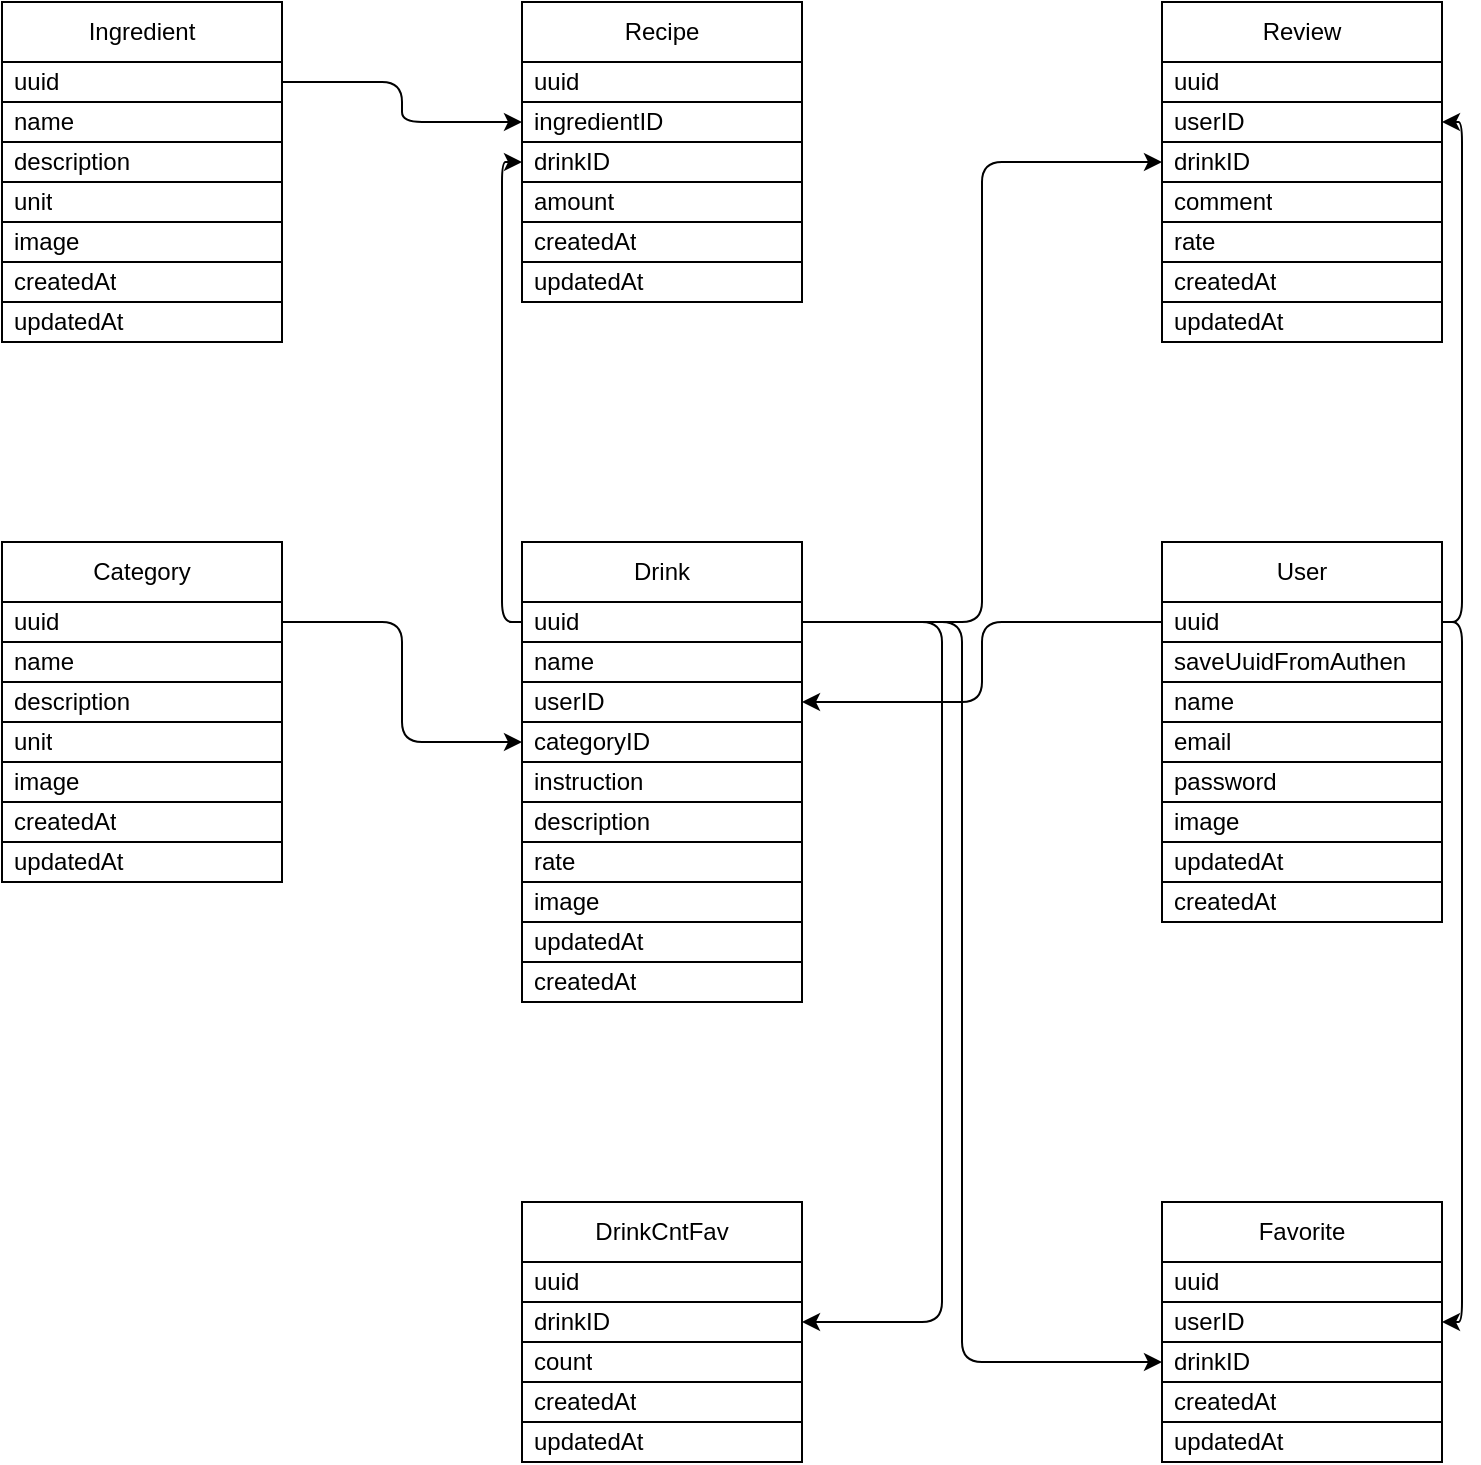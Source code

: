 <mxfile>
    <diagram id="vAQX0m88fko4GXSqTazQ" name="Page-1">
        <mxGraphModel dx="1063" dy="804" grid="1" gridSize="10" guides="1" tooltips="1" connect="1" arrows="1" fold="1" page="1" pageScale="1" pageWidth="850" pageHeight="1100" math="0" shadow="0">
            <root>
                <mxCell id="0"/>
                <mxCell id="1" parent="0"/>
                <mxCell id="6" value="Drink" style="swimlane;fontStyle=0;childLayout=stackLayout;horizontal=1;startSize=30;horizontalStack=0;resizeParent=1;resizeParentMax=0;resizeLast=0;collapsible=1;marginBottom=0;whiteSpace=wrap;html=1;strokeColor=light-dark(#000000,#12FFCF);" parent="1" vertex="1">
                    <mxGeometry x="440" y="310" width="140" height="230" as="geometry"/>
                </mxCell>
                <mxCell id="7" value="uuid" style="text;strokeColor=light-dark(#000000,#12FFCF);fillColor=none;align=left;verticalAlign=middle;spacingLeft=4;spacingRight=4;overflow=hidden;points=[[0,0.5],[1,0.5]];portConstraint=eastwest;rotatable=0;whiteSpace=wrap;html=1;" parent="6" vertex="1">
                    <mxGeometry y="30" width="140" height="20" as="geometry"/>
                </mxCell>
                <mxCell id="14" value="name" style="text;strokeColor=light-dark(#000000,#12FFCF);fillColor=none;align=left;verticalAlign=middle;spacingLeft=4;spacingRight=4;overflow=hidden;points=[[0,0.5],[1,0.5]];portConstraint=eastwest;rotatable=0;whiteSpace=wrap;html=1;" parent="6" vertex="1">
                    <mxGeometry y="50" width="140" height="20" as="geometry"/>
                </mxCell>
                <mxCell id="15" value="userID" style="text;strokeColor=light-dark(#000000,#12FFCF);fillColor=none;align=left;verticalAlign=middle;spacingLeft=4;spacingRight=4;overflow=hidden;points=[[0,0.5],[1,0.5]];portConstraint=eastwest;rotatable=0;whiteSpace=wrap;html=1;" parent="6" vertex="1">
                    <mxGeometry y="70" width="140" height="20" as="geometry"/>
                </mxCell>
                <mxCell id="16" value="categoryID" style="text;strokeColor=light-dark(#000000,#12FFCF);fillColor=none;align=left;verticalAlign=middle;spacingLeft=4;spacingRight=4;overflow=hidden;points=[[0,0.5],[1,0.5]];portConstraint=eastwest;rotatable=0;whiteSpace=wrap;html=1;" parent="6" vertex="1">
                    <mxGeometry y="90" width="140" height="20" as="geometry"/>
                </mxCell>
                <mxCell id="18" value="instruction" style="text;strokeColor=light-dark(#000000,#12FFCF);fillColor=none;align=left;verticalAlign=middle;spacingLeft=4;spacingRight=4;overflow=hidden;points=[[0,0.5],[1,0.5]];portConstraint=eastwest;rotatable=0;whiteSpace=wrap;html=1;" parent="6" vertex="1">
                    <mxGeometry y="110" width="140" height="20" as="geometry"/>
                </mxCell>
                <mxCell id="17" value="description" style="text;strokeColor=light-dark(#000000,#12FFCF);fillColor=none;align=left;verticalAlign=middle;spacingLeft=4;spacingRight=4;overflow=hidden;points=[[0,0.5],[1,0.5]];portConstraint=eastwest;rotatable=0;whiteSpace=wrap;html=1;" parent="6" vertex="1">
                    <mxGeometry y="130" width="140" height="20" as="geometry"/>
                </mxCell>
                <mxCell id="19" value="rate" style="text;strokeColor=light-dark(#000000,#12FFCF);fillColor=none;align=left;verticalAlign=middle;spacingLeft=4;spacingRight=4;overflow=hidden;points=[[0,0.5],[1,0.5]];portConstraint=eastwest;rotatable=0;whiteSpace=wrap;html=1;" parent="6" vertex="1">
                    <mxGeometry y="150" width="140" height="20" as="geometry"/>
                </mxCell>
                <mxCell id="51" value="image" style="text;strokeColor=light-dark(#000000,#12FFCF);fillColor=none;align=left;verticalAlign=middle;spacingLeft=4;spacingRight=4;overflow=hidden;points=[[0,0.5],[1,0.5]];portConstraint=eastwest;rotatable=0;whiteSpace=wrap;html=1;" parent="6" vertex="1">
                    <mxGeometry y="170" width="140" height="20" as="geometry"/>
                </mxCell>
                <mxCell id="23" value="updatedAt" style="text;strokeColor=light-dark(#000000,#12FFCF);fillColor=none;align=left;verticalAlign=middle;spacingLeft=4;spacingRight=4;overflow=hidden;points=[[0,0.5],[1,0.5]];portConstraint=eastwest;rotatable=0;whiteSpace=wrap;html=1;" parent="6" vertex="1">
                    <mxGeometry y="190" width="140" height="20" as="geometry"/>
                </mxCell>
                <mxCell id="20" value="createdAt" style="text;strokeColor=light-dark(#000000,#12FFCF);fillColor=none;align=left;verticalAlign=middle;spacingLeft=4;spacingRight=4;overflow=hidden;points=[[0,0.5],[1,0.5]];portConstraint=eastwest;rotatable=0;whiteSpace=wrap;html=1;" parent="6" vertex="1">
                    <mxGeometry y="210" width="140" height="20" as="geometry"/>
                </mxCell>
                <mxCell id="24" value="Recipe" style="swimlane;fontStyle=0;childLayout=stackLayout;horizontal=1;startSize=30;horizontalStack=0;resizeParent=1;resizeParentMax=0;resizeLast=0;collapsible=1;marginBottom=0;whiteSpace=wrap;html=1;strokeColor=light-dark(#000000,#A9FFB0);" parent="1" vertex="1">
                    <mxGeometry x="440" y="40" width="140" height="150" as="geometry"/>
                </mxCell>
                <mxCell id="25" value="uuid" style="text;strokeColor=light-dark(#000000,#A9FFB0);fillColor=none;align=left;verticalAlign=middle;spacingLeft=4;spacingRight=4;overflow=hidden;points=[[0,0.5],[1,0.5]];portConstraint=eastwest;rotatable=0;whiteSpace=wrap;html=1;" parent="24" vertex="1">
                    <mxGeometry y="30" width="140" height="20" as="geometry"/>
                </mxCell>
                <mxCell id="28" value="ingredientID" style="text;strokeColor=light-dark(#000000,#A9FFB0);fillColor=none;align=left;verticalAlign=middle;spacingLeft=4;spacingRight=4;overflow=hidden;points=[[0,0.5],[1,0.5]];portConstraint=eastwest;rotatable=0;whiteSpace=wrap;html=1;" parent="24" vertex="1">
                    <mxGeometry y="50" width="140" height="20" as="geometry"/>
                </mxCell>
                <mxCell id="27" value="drinkID" style="text;strokeColor=light-dark(#000000,#A9FFB0);fillColor=none;align=left;verticalAlign=middle;spacingLeft=4;spacingRight=4;overflow=hidden;points=[[0,0.5],[1,0.5]];portConstraint=eastwest;rotatable=0;whiteSpace=wrap;html=1;" parent="24" vertex="1">
                    <mxGeometry y="70" width="140" height="20" as="geometry"/>
                </mxCell>
                <mxCell id="31" value="amount" style="text;strokeColor=light-dark(#000000,#A9FFB0);fillColor=none;align=left;verticalAlign=middle;spacingLeft=4;spacingRight=4;overflow=hidden;points=[[0,0.5],[1,0.5]];portConstraint=eastwest;rotatable=0;whiteSpace=wrap;html=1;" parent="24" vertex="1">
                    <mxGeometry y="90" width="140" height="20" as="geometry"/>
                </mxCell>
                <mxCell id="32" value="createdAt" style="text;strokeColor=light-dark(#000000,#A9FFB0);fillColor=none;align=left;verticalAlign=middle;spacingLeft=4;spacingRight=4;overflow=hidden;points=[[0,0.5],[1,0.5]];portConstraint=eastwest;rotatable=0;whiteSpace=wrap;html=1;" parent="24" vertex="1">
                    <mxGeometry y="110" width="140" height="20" as="geometry"/>
                </mxCell>
                <mxCell id="33" value="updatedAt" style="text;strokeColor=light-dark(#000000,#A9FFB0);fillColor=none;align=left;verticalAlign=middle;spacingLeft=4;spacingRight=4;overflow=hidden;points=[[0,0.5],[1,0.5]];portConstraint=eastwest;rotatable=0;whiteSpace=wrap;html=1;" parent="24" vertex="1">
                    <mxGeometry y="130" width="140" height="20" as="geometry"/>
                </mxCell>
                <mxCell id="41" value="Ingredient" style="swimlane;fontStyle=0;childLayout=stackLayout;horizontal=1;startSize=30;horizontalStack=0;resizeParent=1;resizeParentMax=0;resizeLast=0;collapsible=1;marginBottom=0;whiteSpace=wrap;html=1;strokeColor=light-dark(#000000,#0AC1FF);" parent="1" vertex="1">
                    <mxGeometry x="180" y="40" width="140" height="170" as="geometry"/>
                </mxCell>
                <mxCell id="42" value="uuid" style="text;strokeColor=light-dark(#000000,#0AC1FF);fillColor=none;align=left;verticalAlign=middle;spacingLeft=4;spacingRight=4;overflow=hidden;points=[[0,0.5],[1,0.5]];portConstraint=eastwest;rotatable=0;whiteSpace=wrap;html=1;" parent="41" vertex="1">
                    <mxGeometry y="30" width="140" height="20" as="geometry"/>
                </mxCell>
                <mxCell id="43" value="name" style="text;strokeColor=light-dark(#000000,#0AC1FF);fillColor=none;align=left;verticalAlign=middle;spacingLeft=4;spacingRight=4;overflow=hidden;points=[[0,0.5],[1,0.5]];portConstraint=eastwest;rotatable=0;whiteSpace=wrap;html=1;" parent="41" vertex="1">
                    <mxGeometry y="50" width="140" height="20" as="geometry"/>
                </mxCell>
                <mxCell id="47" value="description" style="text;strokeColor=light-dark(#000000,#0AC1FF);fillColor=none;align=left;verticalAlign=middle;spacingLeft=4;spacingRight=4;overflow=hidden;points=[[0,0.5],[1,0.5]];portConstraint=eastwest;rotatable=0;whiteSpace=wrap;html=1;" parent="41" vertex="1">
                    <mxGeometry y="70" width="140" height="20" as="geometry"/>
                </mxCell>
                <mxCell id="48" value="unit" style="text;strokeColor=light-dark(#000000,#0AC1FF);fillColor=none;align=left;verticalAlign=middle;spacingLeft=4;spacingRight=4;overflow=hidden;points=[[0,0.5],[1,0.5]];portConstraint=eastwest;rotatable=0;whiteSpace=wrap;html=1;" parent="41" vertex="1">
                    <mxGeometry y="90" width="140" height="20" as="geometry"/>
                </mxCell>
                <mxCell id="52" value="image" style="text;strokeColor=light-dark(#000000,#0AC1FF);fillColor=none;align=left;verticalAlign=middle;spacingLeft=4;spacingRight=4;overflow=hidden;points=[[0,0.5],[1,0.5]];portConstraint=eastwest;rotatable=0;whiteSpace=wrap;html=1;" parent="41" vertex="1">
                    <mxGeometry y="110" width="140" height="20" as="geometry"/>
                </mxCell>
                <mxCell id="49" value="createdAt" style="text;strokeColor=light-dark(#000000,#0AC1FF);fillColor=none;align=left;verticalAlign=middle;spacingLeft=4;spacingRight=4;overflow=hidden;points=[[0,0.5],[1,0.5]];portConstraint=eastwest;rotatable=0;whiteSpace=wrap;html=1;" parent="41" vertex="1">
                    <mxGeometry y="130" width="140" height="20" as="geometry"/>
                </mxCell>
                <mxCell id="50" value="updatedAt" style="text;strokeColor=light-dark(#000000,#0AC1FF);fillColor=none;align=left;verticalAlign=middle;spacingLeft=4;spacingRight=4;overflow=hidden;points=[[0,0.5],[1,0.5]];portConstraint=eastwest;rotatable=0;whiteSpace=wrap;html=1;" parent="41" vertex="1">
                    <mxGeometry y="150" width="140" height="20" as="geometry"/>
                </mxCell>
                <mxCell id="53" value="User" style="swimlane;fontStyle=0;childLayout=stackLayout;horizontal=1;startSize=30;horizontalStack=0;resizeParent=1;resizeParentMax=0;resizeLast=0;collapsible=1;marginBottom=0;whiteSpace=wrap;html=1;strokeColor=light-dark(#000000,#FF9797);" parent="1" vertex="1">
                    <mxGeometry x="760" y="310" width="140" height="190" as="geometry"/>
                </mxCell>
                <mxCell id="54" value="uuid" style="text;strokeColor=light-dark(#000000,#FF9797);fillColor=none;align=left;verticalAlign=middle;spacingLeft=4;spacingRight=4;overflow=hidden;points=[[0,0.5],[1,0.5]];portConstraint=eastwest;rotatable=0;whiteSpace=wrap;html=1;" parent="53" vertex="1">
                    <mxGeometry y="30" width="140" height="20" as="geometry"/>
                </mxCell>
                <mxCell id="64" value="saveUuidFromAuthen" style="text;strokeColor=light-dark(#000000,#FF9797);fillColor=none;align=left;verticalAlign=middle;spacingLeft=4;spacingRight=4;overflow=hidden;points=[[0,0.5],[1,0.5]];portConstraint=eastwest;rotatable=0;whiteSpace=wrap;html=1;" parent="53" vertex="1">
                    <mxGeometry y="50" width="140" height="20" as="geometry"/>
                </mxCell>
                <mxCell id="55" value="name" style="text;strokeColor=light-dark(#000000,#FF9797);fillColor=none;align=left;verticalAlign=middle;spacingLeft=4;spacingRight=4;overflow=hidden;points=[[0,0.5],[1,0.5]];portConstraint=eastwest;rotatable=0;whiteSpace=wrap;html=1;" parent="53" vertex="1">
                    <mxGeometry y="70" width="140" height="20" as="geometry"/>
                </mxCell>
                <mxCell id="56" value="email" style="text;strokeColor=light-dark(#000000,#FF9797);fillColor=none;align=left;verticalAlign=middle;spacingLeft=4;spacingRight=4;overflow=hidden;points=[[0,0.5],[1,0.5]];portConstraint=eastwest;rotatable=0;whiteSpace=wrap;html=1;" parent="53" vertex="1">
                    <mxGeometry y="90" width="140" height="20" as="geometry"/>
                </mxCell>
                <mxCell id="57" value="password" style="text;strokeColor=light-dark(#000000,#FF9797);fillColor=none;align=left;verticalAlign=middle;spacingLeft=4;spacingRight=4;overflow=hidden;points=[[0,0.5],[1,0.5]];portConstraint=eastwest;rotatable=0;whiteSpace=wrap;html=1;" parent="53" vertex="1">
                    <mxGeometry y="110" width="140" height="20" as="geometry"/>
                </mxCell>
                <mxCell id="61" value="image" style="text;strokeColor=light-dark(#000000,#FF9797);fillColor=none;align=left;verticalAlign=middle;spacingLeft=4;spacingRight=4;overflow=hidden;points=[[0,0.5],[1,0.5]];portConstraint=eastwest;rotatable=0;whiteSpace=wrap;html=1;" parent="53" vertex="1">
                    <mxGeometry y="130" width="140" height="20" as="geometry"/>
                </mxCell>
                <mxCell id="62" value="updatedAt" style="text;strokeColor=light-dark(#000000,#FF9797);fillColor=none;align=left;verticalAlign=middle;spacingLeft=4;spacingRight=4;overflow=hidden;points=[[0,0.5],[1,0.5]];portConstraint=eastwest;rotatable=0;whiteSpace=wrap;html=1;" parent="53" vertex="1">
                    <mxGeometry y="150" width="140" height="20" as="geometry"/>
                </mxCell>
                <mxCell id="63" value="createdAt" style="text;strokeColor=light-dark(#000000,#FF9797);fillColor=none;align=left;verticalAlign=middle;spacingLeft=4;spacingRight=4;overflow=hidden;points=[[0,0.5],[1,0.5]];portConstraint=eastwest;rotatable=0;whiteSpace=wrap;html=1;" parent="53" vertex="1">
                    <mxGeometry y="170" width="140" height="20" as="geometry"/>
                </mxCell>
                <mxCell id="65" value="Category" style="swimlane;fontStyle=0;childLayout=stackLayout;horizontal=1;startSize=30;horizontalStack=0;resizeParent=1;resizeParentMax=0;resizeLast=0;collapsible=1;marginBottom=0;whiteSpace=wrap;html=1;strokeColor=light-dark(#000000,#FFC087);" parent="1" vertex="1">
                    <mxGeometry x="180" y="310" width="140" height="170" as="geometry"/>
                </mxCell>
                <mxCell id="66" value="uuid" style="text;strokeColor=light-dark(#000000,#FFC087);fillColor=none;align=left;verticalAlign=middle;spacingLeft=4;spacingRight=4;overflow=hidden;points=[[0,0.5],[1,0.5]];portConstraint=eastwest;rotatable=0;whiteSpace=wrap;html=1;" parent="65" vertex="1">
                    <mxGeometry y="30" width="140" height="20" as="geometry"/>
                </mxCell>
                <mxCell id="67" value="name" style="text;strokeColor=light-dark(#000000,#FFC087);fillColor=none;align=left;verticalAlign=middle;spacingLeft=4;spacingRight=4;overflow=hidden;points=[[0,0.5],[1,0.5]];portConstraint=eastwest;rotatable=0;whiteSpace=wrap;html=1;" parent="65" vertex="1">
                    <mxGeometry y="50" width="140" height="20" as="geometry"/>
                </mxCell>
                <mxCell id="68" value="description" style="text;strokeColor=light-dark(#000000,#FFC087);fillColor=none;align=left;verticalAlign=middle;spacingLeft=4;spacingRight=4;overflow=hidden;points=[[0,0.5],[1,0.5]];portConstraint=eastwest;rotatable=0;whiteSpace=wrap;html=1;" parent="65" vertex="1">
                    <mxGeometry y="70" width="140" height="20" as="geometry"/>
                </mxCell>
                <mxCell id="69" value="unit" style="text;strokeColor=light-dark(#000000,#FFC087);fillColor=none;align=left;verticalAlign=middle;spacingLeft=4;spacingRight=4;overflow=hidden;points=[[0,0.5],[1,0.5]];portConstraint=eastwest;rotatable=0;whiteSpace=wrap;html=1;" parent="65" vertex="1">
                    <mxGeometry y="90" width="140" height="20" as="geometry"/>
                </mxCell>
                <mxCell id="70" value="image" style="text;strokeColor=light-dark(#000000,#FFC087);fillColor=none;align=left;verticalAlign=middle;spacingLeft=4;spacingRight=4;overflow=hidden;points=[[0,0.5],[1,0.5]];portConstraint=eastwest;rotatable=0;whiteSpace=wrap;html=1;" parent="65" vertex="1">
                    <mxGeometry y="110" width="140" height="20" as="geometry"/>
                </mxCell>
                <mxCell id="71" value="createdAt" style="text;strokeColor=light-dark(#000000,#FFC087);fillColor=none;align=left;verticalAlign=middle;spacingLeft=4;spacingRight=4;overflow=hidden;points=[[0,0.5],[1,0.5]];portConstraint=eastwest;rotatable=0;whiteSpace=wrap;html=1;" parent="65" vertex="1">
                    <mxGeometry y="130" width="140" height="20" as="geometry"/>
                </mxCell>
                <mxCell id="72" value="updatedAt" style="text;strokeColor=light-dark(#000000,#FFC087);fillColor=none;align=left;verticalAlign=middle;spacingLeft=4;spacingRight=4;overflow=hidden;points=[[0,0.5],[1,0.5]];portConstraint=eastwest;rotatable=0;whiteSpace=wrap;html=1;" parent="65" vertex="1">
                    <mxGeometry y="150" width="140" height="20" as="geometry"/>
                </mxCell>
                <mxCell id="73" value="Review" style="swimlane;fontStyle=0;childLayout=stackLayout;horizontal=1;startSize=30;horizontalStack=0;resizeParent=1;resizeParentMax=0;resizeLast=0;collapsible=1;marginBottom=0;whiteSpace=wrap;html=1;strokeColor=light-dark(#000000,#FFDD78);" parent="1" vertex="1">
                    <mxGeometry x="760" y="40" width="140" height="170" as="geometry"/>
                </mxCell>
                <mxCell id="74" value="uuid" style="text;strokeColor=light-dark(#000000,#FFDD78);fillColor=none;align=left;verticalAlign=middle;spacingLeft=4;spacingRight=4;overflow=hidden;points=[[0,0.5],[1,0.5]];portConstraint=eastwest;rotatable=0;whiteSpace=wrap;html=1;" parent="73" vertex="1">
                    <mxGeometry y="30" width="140" height="20" as="geometry"/>
                </mxCell>
                <mxCell id="75" value="userID" style="text;strokeColor=light-dark(#000000,#FFDD78);fillColor=none;align=left;verticalAlign=middle;spacingLeft=4;spacingRight=4;overflow=hidden;points=[[0,0.5],[1,0.5]];portConstraint=eastwest;rotatable=0;whiteSpace=wrap;html=1;" parent="73" vertex="1">
                    <mxGeometry y="50" width="140" height="20" as="geometry"/>
                </mxCell>
                <mxCell id="76" value="drinkID" style="text;strokeColor=light-dark(#000000,#FFDD78);fillColor=none;align=left;verticalAlign=middle;spacingLeft=4;spacingRight=4;overflow=hidden;points=[[0,0.5],[1,0.5]];portConstraint=eastwest;rotatable=0;whiteSpace=wrap;html=1;" parent="73" vertex="1">
                    <mxGeometry y="70" width="140" height="20" as="geometry"/>
                </mxCell>
                <mxCell id="77" value="comment" style="text;strokeColor=light-dark(#000000,#FFDD78);fillColor=none;align=left;verticalAlign=middle;spacingLeft=4;spacingRight=4;overflow=hidden;points=[[0,0.5],[1,0.5]];portConstraint=eastwest;rotatable=0;whiteSpace=wrap;html=1;" parent="73" vertex="1">
                    <mxGeometry y="90" width="140" height="20" as="geometry"/>
                </mxCell>
                <mxCell id="80" value="rate" style="text;strokeColor=light-dark(#000000,#FFDD78);fillColor=none;align=left;verticalAlign=middle;spacingLeft=4;spacingRight=4;overflow=hidden;points=[[0,0.5],[1,0.5]];portConstraint=eastwest;rotatable=0;whiteSpace=wrap;html=1;" parent="73" vertex="1">
                    <mxGeometry y="110" width="140" height="20" as="geometry"/>
                </mxCell>
                <mxCell id="78" value="createdAt" style="text;strokeColor=light-dark(#000000,#FFDD78);fillColor=none;align=left;verticalAlign=middle;spacingLeft=4;spacingRight=4;overflow=hidden;points=[[0,0.5],[1,0.5]];portConstraint=eastwest;rotatable=0;whiteSpace=wrap;html=1;" parent="73" vertex="1">
                    <mxGeometry y="130" width="140" height="20" as="geometry"/>
                </mxCell>
                <mxCell id="79" value="updatedAt" style="text;strokeColor=light-dark(#000000,#FFDD78);fillColor=none;align=left;verticalAlign=middle;spacingLeft=4;spacingRight=4;overflow=hidden;points=[[0,0.5],[1,0.5]];portConstraint=eastwest;rotatable=0;whiteSpace=wrap;html=1;" parent="73" vertex="1">
                    <mxGeometry y="150" width="140" height="20" as="geometry"/>
                </mxCell>
                <mxCell id="81" value="Favorite" style="swimlane;fontStyle=0;childLayout=stackLayout;horizontal=1;startSize=30;horizontalStack=0;resizeParent=1;resizeParentMax=0;resizeLast=0;collapsible=1;marginBottom=0;whiteSpace=wrap;html=1;strokeColor=light-dark(#000000,#F7AFFF);" parent="1" vertex="1">
                    <mxGeometry x="760" y="640" width="140" height="130" as="geometry"/>
                </mxCell>
                <mxCell id="82" value="uuid" style="text;strokeColor=light-dark(#000000,#F7AFFF);fillColor=none;align=left;verticalAlign=middle;spacingLeft=4;spacingRight=4;overflow=hidden;points=[[0,0.5],[1,0.5]];portConstraint=eastwest;rotatable=0;whiteSpace=wrap;html=1;" parent="81" vertex="1">
                    <mxGeometry y="30" width="140" height="20" as="geometry"/>
                </mxCell>
                <mxCell id="83" value="userID" style="text;strokeColor=light-dark(#000000,#F7AFFF);fillColor=none;align=left;verticalAlign=middle;spacingLeft=4;spacingRight=4;overflow=hidden;points=[[0,0.5],[1,0.5]];portConstraint=eastwest;rotatable=0;whiteSpace=wrap;html=1;" parent="81" vertex="1">
                    <mxGeometry y="50" width="140" height="20" as="geometry"/>
                </mxCell>
                <mxCell id="84" value="drinkID" style="text;strokeColor=light-dark(#000000,#F7AFFF);fillColor=none;align=left;verticalAlign=middle;spacingLeft=4;spacingRight=4;overflow=hidden;points=[[0,0.5],[1,0.5]];portConstraint=eastwest;rotatable=0;whiteSpace=wrap;html=1;" parent="81" vertex="1">
                    <mxGeometry y="70" width="140" height="20" as="geometry"/>
                </mxCell>
                <mxCell id="87" value="createdAt" style="text;strokeColor=light-dark(#000000,#F7AFFF);fillColor=none;align=left;verticalAlign=middle;spacingLeft=4;spacingRight=4;overflow=hidden;points=[[0,0.5],[1,0.5]];portConstraint=eastwest;rotatable=0;whiteSpace=wrap;html=1;" parent="81" vertex="1">
                    <mxGeometry y="90" width="140" height="20" as="geometry"/>
                </mxCell>
                <mxCell id="88" value="updatedAt" style="text;strokeColor=light-dark(#000000,#F7AFFF);fillColor=none;align=left;verticalAlign=middle;spacingLeft=4;spacingRight=4;overflow=hidden;points=[[0,0.5],[1,0.5]];portConstraint=eastwest;rotatable=0;whiteSpace=wrap;html=1;" parent="81" vertex="1">
                    <mxGeometry y="110" width="140" height="20" as="geometry"/>
                </mxCell>
                <mxCell id="89" value="DrinkCntFav" style="swimlane;fontStyle=0;childLayout=stackLayout;horizontal=1;startSize=30;horizontalStack=0;resizeParent=1;resizeParentMax=0;resizeLast=0;collapsible=1;marginBottom=0;whiteSpace=wrap;html=1;strokeColor=light-dark(#000000,#F2CEFF);" parent="1" vertex="1">
                    <mxGeometry x="440" y="640" width="140" height="130" as="geometry"/>
                </mxCell>
                <mxCell id="90" value="uuid" style="text;strokeColor=light-dark(#000000,#F2CEFF);fillColor=none;align=left;verticalAlign=middle;spacingLeft=4;spacingRight=4;overflow=hidden;points=[[0,0.5],[1,0.5]];portConstraint=eastwest;rotatable=0;whiteSpace=wrap;html=1;" parent="89" vertex="1">
                    <mxGeometry y="30" width="140" height="20" as="geometry"/>
                </mxCell>
                <mxCell id="111" style="edgeStyle=orthogonalEdgeStyle;html=1;strokeColor=light-dark(#000000,#12FFCF);" parent="89" target="92" edge="1">
                    <mxGeometry relative="1" as="geometry">
                        <Array as="points">
                            <mxPoint x="210" y="-290"/>
                            <mxPoint x="210" y="60"/>
                        </Array>
                        <mxPoint x="150" y="-290" as="sourcePoint"/>
                    </mxGeometry>
                </mxCell>
                <mxCell id="92" value="drinkID" style="text;strokeColor=light-dark(#000000,#F2CEFF);fillColor=none;align=left;verticalAlign=middle;spacingLeft=4;spacingRight=4;overflow=hidden;points=[[0,0.5],[1,0.5]];portConstraint=eastwest;rotatable=0;whiteSpace=wrap;html=1;" parent="89" vertex="1">
                    <mxGeometry y="50" width="140" height="20" as="geometry"/>
                </mxCell>
                <mxCell id="91" value="count" style="text;strokeColor=light-dark(#000000,#F2CEFF);fillColor=none;align=left;verticalAlign=middle;spacingLeft=4;spacingRight=4;overflow=hidden;points=[[0,0.5],[1,0.5]];portConstraint=eastwest;rotatable=0;whiteSpace=wrap;html=1;" parent="89" vertex="1">
                    <mxGeometry y="70" width="140" height="20" as="geometry"/>
                </mxCell>
                <mxCell id="93" value="createdAt" style="text;strokeColor=light-dark(#000000,#F2CEFF);fillColor=none;align=left;verticalAlign=middle;spacingLeft=4;spacingRight=4;overflow=hidden;points=[[0,0.5],[1,0.5]];portConstraint=eastwest;rotatable=0;whiteSpace=wrap;html=1;" parent="89" vertex="1">
                    <mxGeometry y="90" width="140" height="20" as="geometry"/>
                </mxCell>
                <mxCell id="94" value="updatedAt" style="text;strokeColor=light-dark(#000000,#F2CEFF);fillColor=none;align=left;verticalAlign=middle;spacingLeft=4;spacingRight=4;overflow=hidden;points=[[0,0.5],[1,0.5]];portConstraint=eastwest;rotatable=0;whiteSpace=wrap;html=1;" parent="89" vertex="1">
                    <mxGeometry y="110" width="140" height="20" as="geometry"/>
                </mxCell>
                <mxCell id="102" style="edgeStyle=orthogonalEdgeStyle;html=1;exitX=1;exitY=0.5;exitDx=0;exitDy=0;strokeColor=light-dark(#000000,#0AC1FF);" parent="1" source="42" target="28" edge="1">
                    <mxGeometry relative="1" as="geometry"/>
                </mxCell>
                <mxCell id="105" style="edgeStyle=orthogonalEdgeStyle;html=1;exitX=0;exitY=0.5;exitDx=0;exitDy=0;entryX=0;entryY=0.5;entryDx=0;entryDy=0;strokeColor=light-dark(#000000,#12FFCF);" parent="1" source="7" target="27" edge="1">
                    <mxGeometry relative="1" as="geometry">
                        <Array as="points">
                            <mxPoint x="430" y="350"/>
                            <mxPoint x="430" y="120"/>
                        </Array>
                    </mxGeometry>
                </mxCell>
                <mxCell id="107" style="edgeStyle=orthogonalEdgeStyle;html=1;exitX=1;exitY=0.5;exitDx=0;exitDy=0;strokeColor=light-dark(#000000,#12FFCF);" parent="1" source="7" target="76" edge="1">
                    <mxGeometry relative="1" as="geometry"/>
                </mxCell>
                <mxCell id="110" style="edgeStyle=orthogonalEdgeStyle;html=1;exitX=1;exitY=0.5;exitDx=0;exitDy=0;strokeColor=light-dark(#000000,#12FFCF);" parent="1" source="7" target="84" edge="1">
                    <mxGeometry relative="1" as="geometry">
                        <Array as="points">
                            <mxPoint x="660" y="350"/>
                            <mxPoint x="660" y="720"/>
                        </Array>
                    </mxGeometry>
                </mxCell>
                <mxCell id="99" style="edgeStyle=orthogonalEdgeStyle;html=1;exitX=0;exitY=0.5;exitDx=0;exitDy=0;strokeColor=light-dark(#000000,#FF9797);" parent="1" source="54" target="15" edge="1">
                    <mxGeometry relative="1" as="geometry"/>
                </mxCell>
                <mxCell id="100" style="edgeStyle=orthogonalEdgeStyle;html=1;exitX=1;exitY=0.5;exitDx=0;exitDy=0;strokeColor=light-dark(#000000,#FFC087);" parent="1" source="66" target="16" edge="1">
                    <mxGeometry relative="1" as="geometry"/>
                </mxCell>
                <mxCell id="108" style="edgeStyle=orthogonalEdgeStyle;html=1;entryX=1;entryY=0.5;entryDx=0;entryDy=0;exitX=1;exitY=0.5;exitDx=0;exitDy=0;strokeColor=light-dark(#000000,#FF9797);" parent="1" source="54" target="75" edge="1">
                    <mxGeometry relative="1" as="geometry"/>
                </mxCell>
                <mxCell id="109" style="edgeStyle=orthogonalEdgeStyle;html=1;entryX=1;entryY=0.5;entryDx=0;entryDy=0;exitX=1;exitY=0.5;exitDx=0;exitDy=0;strokeColor=light-dark(#000000,#FF9797);" parent="1" source="54" target="83" edge="1">
                    <mxGeometry relative="1" as="geometry"/>
                </mxCell>
            </root>
        </mxGraphModel>
    </diagram>
</mxfile>